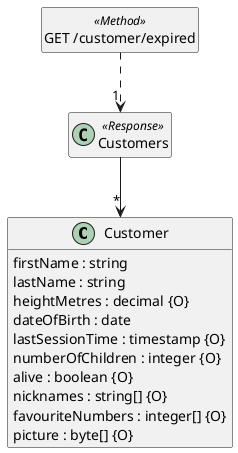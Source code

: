 @startuml
hide <<Method>> circle
hide empty methods
hide empty fields
set namespaceSeparator none

class "Customer" {
  firstName : string
  lastName : string
  heightMetres : decimal {O}
  dateOfBirth : date
  lastSessionTime : timestamp {O}
  numberOfChildren : integer {O}
  alive : boolean {O}
  nicknames : string[] {O}
  favouriteNumbers : integer[] {O}
  picture : byte[] {O}
}

class "Customers" <<Response>> {
}

class "GET /customer/expired" <<Method>> {
}

"Customers" --> "*" "Customer"

"GET /customer/expired" ..> "1" "Customers"

@enduml